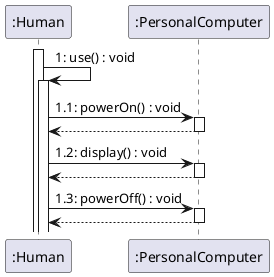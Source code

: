 @startuml
participant ":Human" as a
participant ":PersonalComputer" as b
activate a
a -> a : 1: use() : void
  activate a
  a -> b : 1.1: powerOn() : void
  activate b
  a <-- b 
  deactivate b
  a -> b : 1.2: display() : void
  activate b
  a <-- b
  deactivate b
  a -> b : 1.3: powerOff() : void
  activate b
  a <-- b
  deactivate b
